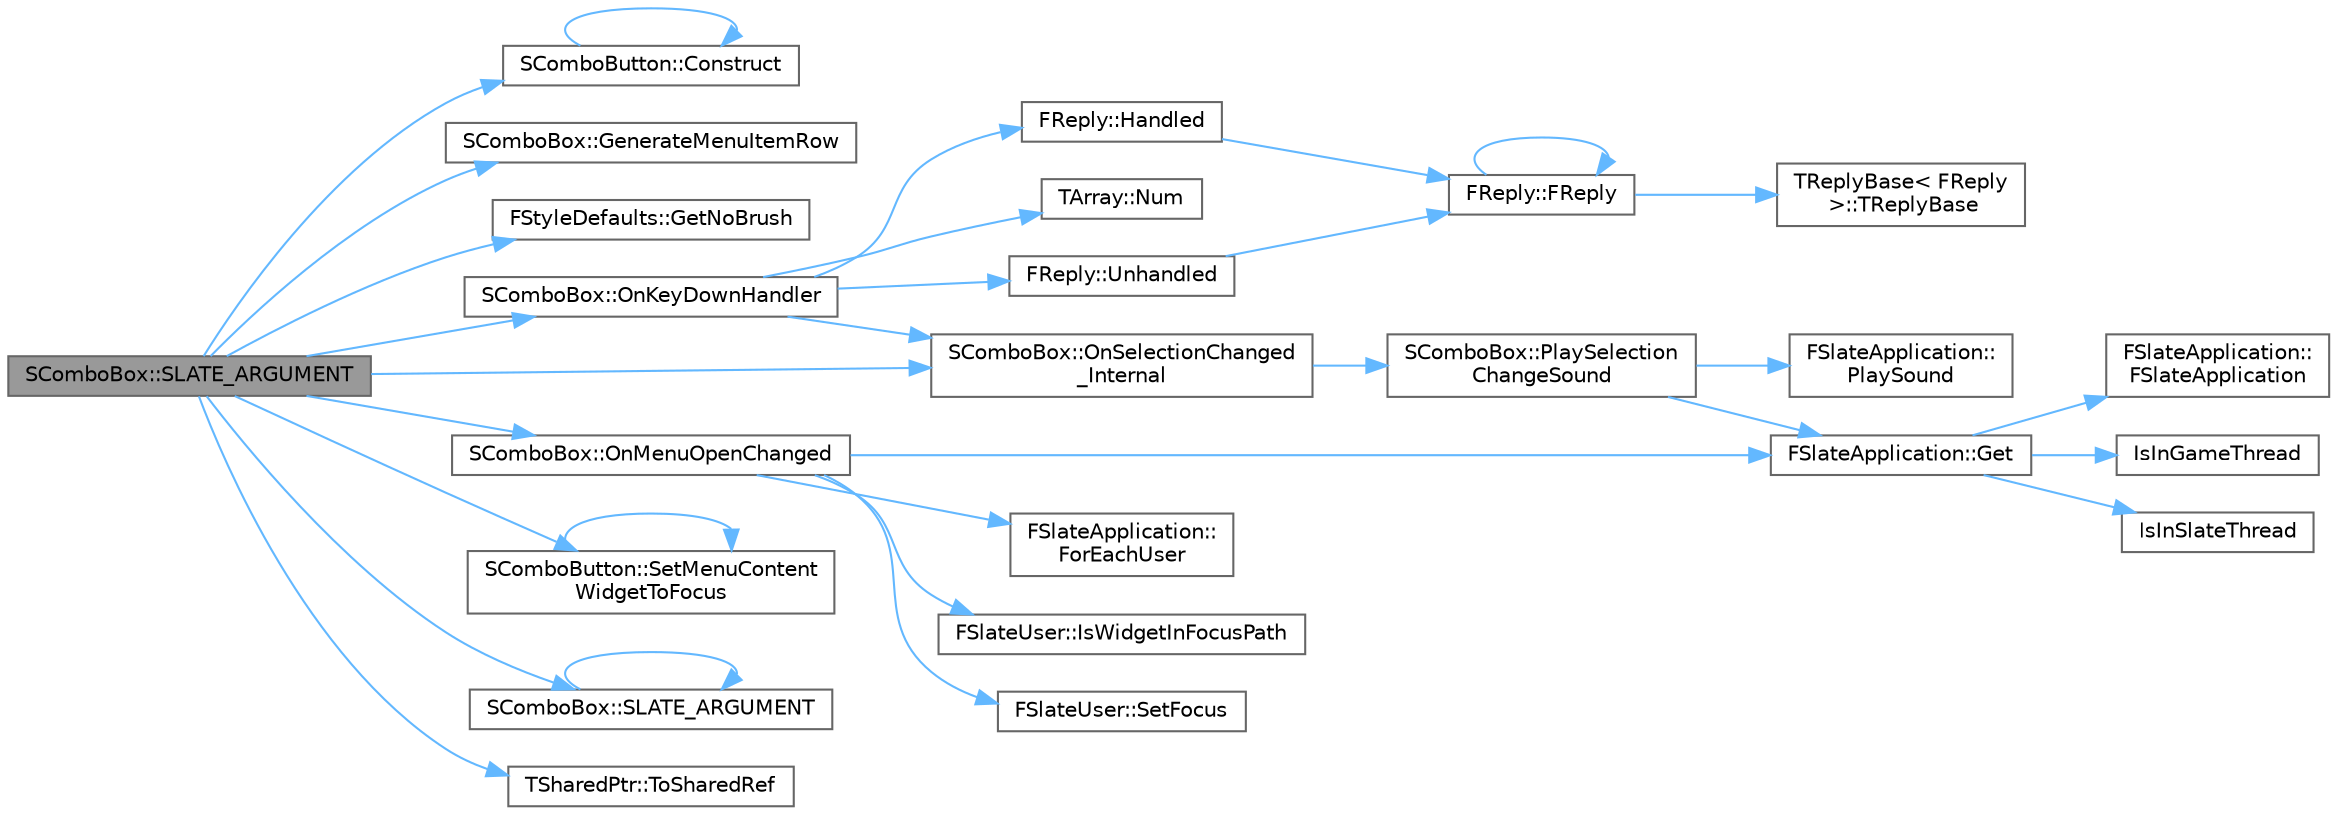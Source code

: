 digraph "SComboBox::SLATE_ARGUMENT"
{
 // INTERACTIVE_SVG=YES
 // LATEX_PDF_SIZE
  bgcolor="transparent";
  edge [fontname=Helvetica,fontsize=10,labelfontname=Helvetica,labelfontsize=10];
  node [fontname=Helvetica,fontsize=10,shape=box,height=0.2,width=0.4];
  rankdir="LR";
  Node1 [id="Node000001",label="SComboBox::SLATE_ARGUMENT",height=0.2,width=0.4,color="gray40", fillcolor="grey60", style="filled", fontcolor="black",tooltip="True if this combo's menu should be collapsed when our parent receives focus, false (default) otherwi..."];
  Node1 -> Node2 [id="edge1_Node000001_Node000002",color="steelblue1",style="solid",tooltip=" "];
  Node2 [id="Node000002",label="SComboButton::Construct",height=0.2,width=0.4,color="grey40", fillcolor="white", style="filled",URL="$d3/dbc/classSComboButton.html#a713894ddb2a0bbd3bab6e986ef46d02c",tooltip="Construct the widget from a declaration."];
  Node2 -> Node2 [id="edge2_Node000002_Node000002",color="steelblue1",style="solid",tooltip=" "];
  Node1 -> Node3 [id="edge3_Node000001_Node000003",color="steelblue1",style="solid",tooltip=" "];
  Node3 [id="Node000003",label="SComboBox::GenerateMenuItemRow",height=0.2,width=0.4,color="grey40", fillcolor="white", style="filled",URL="$da/db2/classSComboBox.html#a520c4a576e369b9eaeab2b1cc4c9b064",tooltip="Generate a row for the InItem in the combo box's list (passed in as OwnerTable)."];
  Node1 -> Node4 [id="edge4_Node000001_Node000004",color="steelblue1",style="solid",tooltip=" "];
  Node4 [id="Node000004",label="FStyleDefaults::GetNoBrush",height=0.2,width=0.4,color="grey40", fillcolor="white", style="filled",URL="$de/d47/classFStyleDefaults.html#a60cbafb96d1fcf0b4976d4a94259aa9c",tooltip=" "];
  Node1 -> Node5 [id="edge5_Node000001_Node000005",color="steelblue1",style="solid",tooltip=" "];
  Node5 [id="Node000005",label="SComboBox::OnKeyDownHandler",height=0.2,width=0.4,color="grey40", fillcolor="white", style="filled",URL="$da/db2/classSComboBox.html#a1f4a1c1c45ea82dd51464b1711627bb4",tooltip=" "];
  Node5 -> Node6 [id="edge6_Node000005_Node000006",color="steelblue1",style="solid",tooltip=" "];
  Node6 [id="Node000006",label="FReply::Handled",height=0.2,width=0.4,color="grey40", fillcolor="white", style="filled",URL="$d1/d93/classFReply.html#af1dc4382b4be21e68dfe6454f34c791f",tooltip="An event should return a FReply::Handled() to let the system know that an event was handled."];
  Node6 -> Node7 [id="edge7_Node000006_Node000007",color="steelblue1",style="solid",tooltip=" "];
  Node7 [id="Node000007",label="FReply::FReply",height=0.2,width=0.4,color="grey40", fillcolor="white", style="filled",URL="$d1/d93/classFReply.html#a17b023666800ff427736ba11b538812d",tooltip="Hidden default constructor."];
  Node7 -> Node7 [id="edge8_Node000007_Node000007",color="steelblue1",style="solid",tooltip=" "];
  Node7 -> Node8 [id="edge9_Node000007_Node000008",color="steelblue1",style="solid",tooltip=" "];
  Node8 [id="Node000008",label="TReplyBase\< FReply\l \>::TReplyBase",height=0.2,width=0.4,color="grey40", fillcolor="white", style="filled",URL="$d9/dab/classTReplyBase.html#a1e9ad2234a336e01bf672bdb3ac91423",tooltip=" "];
  Node5 -> Node9 [id="edge10_Node000005_Node000009",color="steelblue1",style="solid",tooltip=" "];
  Node9 [id="Node000009",label="TArray::Num",height=0.2,width=0.4,color="grey40", fillcolor="white", style="filled",URL="$d4/d52/classTArray.html#adcbf9ca48677a9c0c3830cd862dd40d8",tooltip="Returns number of elements in array."];
  Node5 -> Node10 [id="edge11_Node000005_Node000010",color="steelblue1",style="solid",tooltip=" "];
  Node10 [id="Node000010",label="SComboBox::OnSelectionChanged\l_Internal",height=0.2,width=0.4,color="grey40", fillcolor="white", style="filled",URL="$da/db2/classSComboBox.html#aec0862fd7a619395c402464d9a030073",tooltip="Invoked when the selection in the list changes."];
  Node10 -> Node11 [id="edge12_Node000010_Node000011",color="steelblue1",style="solid",tooltip=" "];
  Node11 [id="Node000011",label="SComboBox::PlaySelection\lChangeSound",height=0.2,width=0.4,color="grey40", fillcolor="white", style="filled",URL="$da/db2/classSComboBox.html#a7e38d23757bbad2f0562c84738fbfff0",tooltip="Play the selection changed sound."];
  Node11 -> Node12 [id="edge13_Node000011_Node000012",color="steelblue1",style="solid",tooltip=" "];
  Node12 [id="Node000012",label="FSlateApplication::Get",height=0.2,width=0.4,color="grey40", fillcolor="white", style="filled",URL="$dc/df2/classFSlateApplication.html#ab6234a47a7d8f3e5f069e145aa74ccae",tooltip="Returns the current instance of the application."];
  Node12 -> Node13 [id="edge14_Node000012_Node000013",color="steelblue1",style="solid",tooltip=" "];
  Node13 [id="Node000013",label="FSlateApplication::\lFSlateApplication",height=0.2,width=0.4,color="grey40", fillcolor="white", style="filled",URL="$dc/df2/classFSlateApplication.html#a48184993c71d99fcba758fc94b64888d",tooltip=" "];
  Node12 -> Node14 [id="edge15_Node000012_Node000014",color="steelblue1",style="solid",tooltip=" "];
  Node14 [id="Node000014",label="IsInGameThread",height=0.2,width=0.4,color="grey40", fillcolor="white", style="filled",URL="$d5/d8c/CoreGlobals_8h.html#aef9b701034d58fd883a90af440707365",tooltip=" "];
  Node12 -> Node15 [id="edge16_Node000012_Node000015",color="steelblue1",style="solid",tooltip=" "];
  Node15 [id="Node000015",label="IsInSlateThread",height=0.2,width=0.4,color="grey40", fillcolor="white", style="filled",URL="$d5/d8c/CoreGlobals_8h.html#ae041972a389309c54a5803d7e5cb42bc",tooltip=" "];
  Node11 -> Node16 [id="edge17_Node000011_Node000016",color="steelblue1",style="solid",tooltip=" "];
  Node16 [id="Node000016",label="FSlateApplication::\lPlaySound",height=0.2,width=0.4,color="grey40", fillcolor="white", style="filled",URL="$dc/df2/classFSlateApplication.html#a852ac152e907fe4bdb436c19ad0514a0",tooltip="Play SoundToPlay."];
  Node5 -> Node17 [id="edge18_Node000005_Node000017",color="steelblue1",style="solid",tooltip=" "];
  Node17 [id="Node000017",label="FReply::Unhandled",height=0.2,width=0.4,color="grey40", fillcolor="white", style="filled",URL="$d1/d93/classFReply.html#aade9ec10b96ca5b6c514b7b6bccf30eb",tooltip="An event should return a FReply::Unhandled() to let the system know that an event was unhandled."];
  Node17 -> Node7 [id="edge19_Node000017_Node000007",color="steelblue1",style="solid",tooltip=" "];
  Node1 -> Node18 [id="edge20_Node000001_Node000018",color="steelblue1",style="solid",tooltip=" "];
  Node18 [id="Node000018",label="SComboBox::OnMenuOpenChanged",height=0.2,width=0.4,color="grey40", fillcolor="white", style="filled",URL="$da/db2/classSComboBox.html#a2d5cb88a89659079d3a943c648e275af",tooltip=" "];
  Node18 -> Node19 [id="edge21_Node000018_Node000019",color="steelblue1",style="solid",tooltip=" "];
  Node19 [id="Node000019",label="FSlateApplication::\lForEachUser",height=0.2,width=0.4,color="grey40", fillcolor="white", style="filled",URL="$dc/df2/classFSlateApplication.html#a8d72fc8c65b3151ec0fc06ec29fce173",tooltip="Allows you do some operations for every registered user."];
  Node18 -> Node12 [id="edge22_Node000018_Node000012",color="steelblue1",style="solid",tooltip=" "];
  Node18 -> Node20 [id="edge23_Node000018_Node000020",color="steelblue1",style="solid",tooltip=" "];
  Node20 [id="Node000020",label="FSlateUser::IsWidgetInFocusPath",height=0.2,width=0.4,color="grey40", fillcolor="white", style="filled",URL="$d2/d2c/classFSlateUser.html#a7975970acb73ed9479051b1b0a971f4d",tooltip="Returns true if the given widget is anywhere in the focus path, including the focused widget itself."];
  Node18 -> Node21 [id="edge24_Node000018_Node000021",color="steelblue1",style="solid",tooltip=" "];
  Node21 [id="Node000021",label="FSlateUser::SetFocus",height=0.2,width=0.4,color="grey40", fillcolor="white", style="filled",URL="$d2/d2c/classFSlateUser.html#a21b897d35c9a0be6d70f083a2f7e7212",tooltip=" "];
  Node1 -> Node10 [id="edge25_Node000001_Node000010",color="steelblue1",style="solid",tooltip=" "];
  Node1 -> Node22 [id="edge26_Node000001_Node000022",color="steelblue1",style="solid",tooltip=" "];
  Node22 [id="Node000022",label="SComboButton::SetMenuContent\lWidgetToFocus",height=0.2,width=0.4,color="grey40", fillcolor="white", style="filled",URL="$d3/dbc/classSComboButton.html#ab4a8f92a912177e64ebf904ad4ab9216",tooltip=" "];
  Node22 -> Node22 [id="edge27_Node000022_Node000022",color="steelblue1",style="solid",tooltip=" "];
  Node1 -> Node23 [id="edge28_Node000001_Node000023",color="steelblue1",style="solid",tooltip=" "];
  Node23 [id="Node000023",label="SComboBox::SLATE_ARGUMENT",height=0.2,width=0.4,color="grey40", fillcolor="white", style="filled",URL="$da/db2/classSComboBox.html#a732897f31221489f241d7290ebf9c015",tooltip="The option that should be selected when the combo box is first created."];
  Node23 -> Node23 [id="edge29_Node000023_Node000023",color="steelblue1",style="solid",tooltip=" "];
  Node1 -> Node24 [id="edge30_Node000001_Node000024",color="steelblue1",style="solid",tooltip=" "];
  Node24 [id="Node000024",label="TSharedPtr::ToSharedRef",height=0.2,width=0.4,color="grey40", fillcolor="white", style="filled",URL="$d8/d2f/classTSharedPtr.html#acea59fa031bb7cc8946d17d144bea616",tooltip="Converts a shared pointer to a shared reference."];
}
